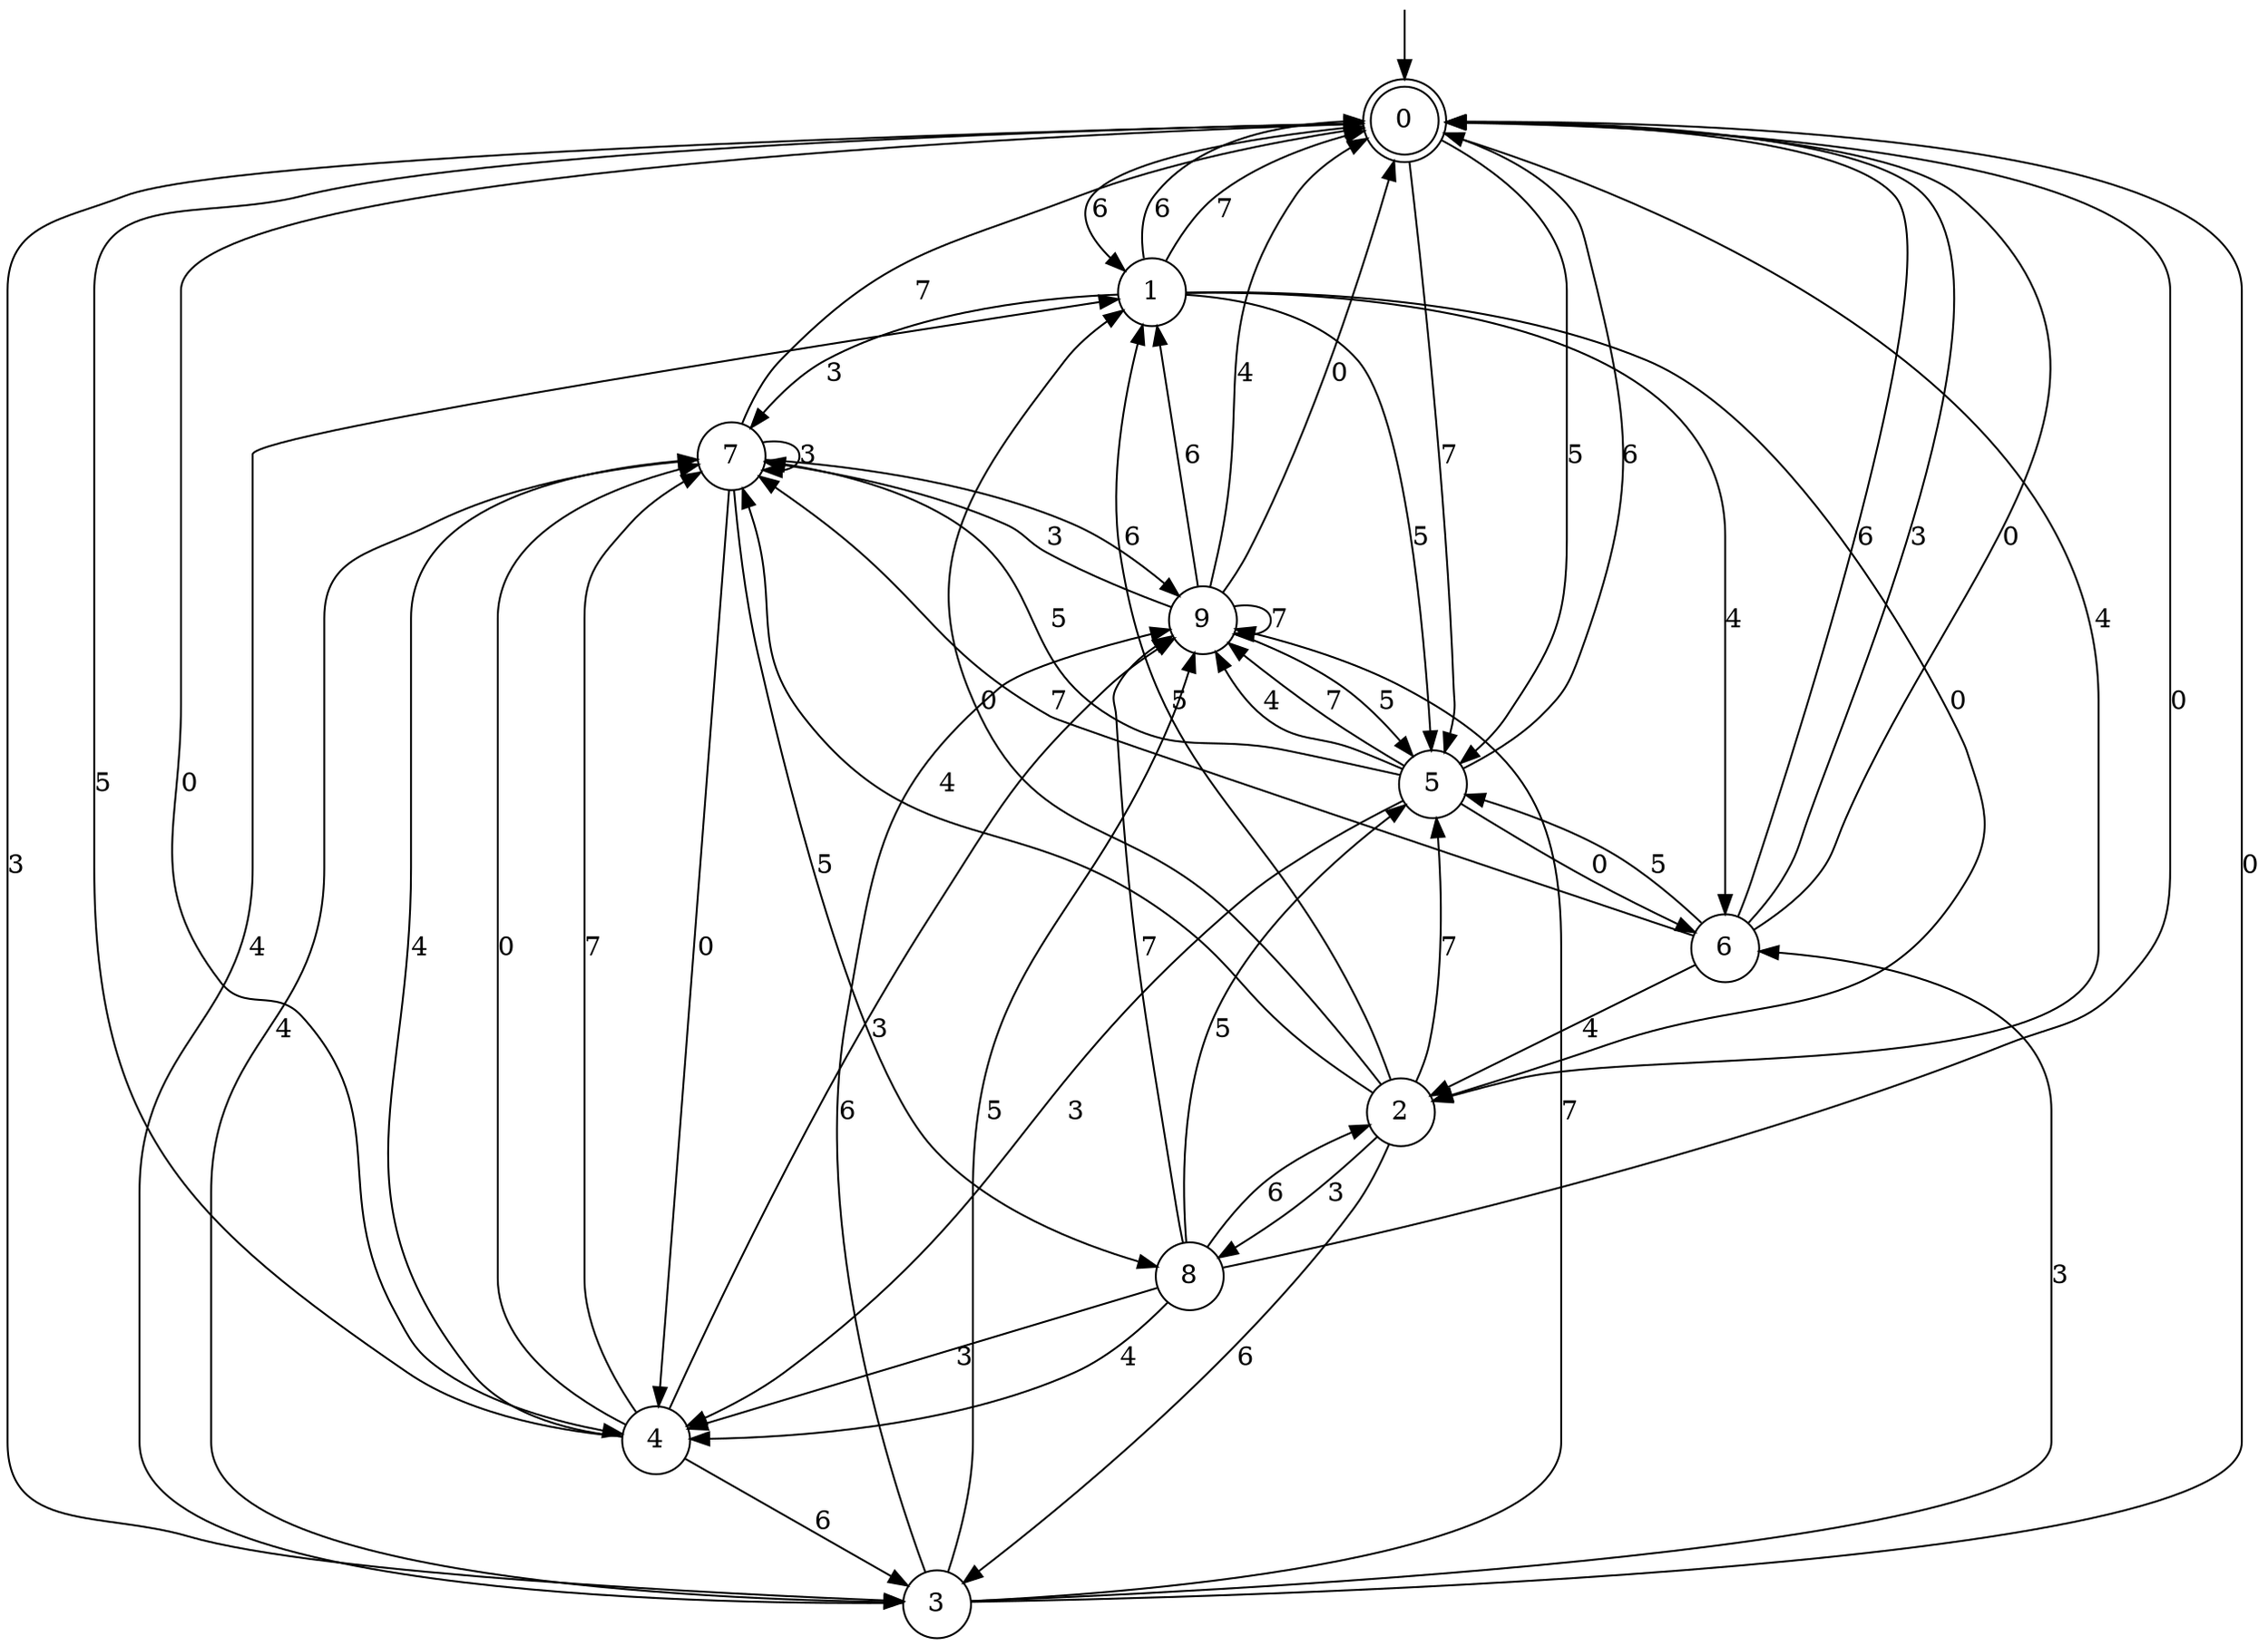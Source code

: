 digraph g {

	s0 [shape="doublecircle" label="0"];
	s1 [shape="circle" label="1"];
	s2 [shape="circle" label="2"];
	s3 [shape="circle" label="3"];
	s4 [shape="circle" label="4"];
	s5 [shape="circle" label="5"];
	s6 [shape="circle" label="6"];
	s7 [shape="circle" label="7"];
	s8 [shape="circle" label="8"];
	s9 [shape="circle" label="9"];
	s0 -> s1 [label="6"];
	s0 -> s2 [label="4"];
	s0 -> s3 [label="3"];
	s0 -> s4 [label="0"];
	s0 -> s5 [label="5"];
	s0 -> s5 [label="7"];
	s1 -> s0 [label="6"];
	s1 -> s6 [label="4"];
	s1 -> s7 [label="3"];
	s1 -> s2 [label="0"];
	s1 -> s5 [label="5"];
	s1 -> s0 [label="7"];
	s2 -> s3 [label="6"];
	s2 -> s7 [label="4"];
	s2 -> s8 [label="3"];
	s2 -> s1 [label="0"];
	s2 -> s1 [label="5"];
	s2 -> s5 [label="7"];
	s3 -> s9 [label="6"];
	s3 -> s1 [label="4"];
	s3 -> s6 [label="3"];
	s3 -> s0 [label="0"];
	s3 -> s9 [label="5"];
	s3 -> s9 [label="7"];
	s4 -> s3 [label="6"];
	s4 -> s7 [label="4"];
	s4 -> s9 [label="3"];
	s4 -> s7 [label="0"];
	s4 -> s0 [label="5"];
	s4 -> s7 [label="7"];
	s5 -> s0 [label="6"];
	s5 -> s9 [label="4"];
	s5 -> s4 [label="3"];
	s5 -> s6 [label="0"];
	s5 -> s7 [label="5"];
	s5 -> s9 [label="7"];
	s6 -> s0 [label="6"];
	s6 -> s2 [label="4"];
	s6 -> s0 [label="3"];
	s6 -> s0 [label="0"];
	s6 -> s5 [label="5"];
	s6 -> s7 [label="7"];
	s7 -> s9 [label="6"];
	s7 -> s3 [label="4"];
	s7 -> s7 [label="3"];
	s7 -> s4 [label="0"];
	s7 -> s8 [label="5"];
	s7 -> s0 [label="7"];
	s8 -> s2 [label="6"];
	s8 -> s4 [label="4"];
	s8 -> s4 [label="3"];
	s8 -> s0 [label="0"];
	s8 -> s5 [label="5"];
	s8 -> s9 [label="7"];
	s9 -> s1 [label="6"];
	s9 -> s0 [label="4"];
	s9 -> s7 [label="3"];
	s9 -> s0 [label="0"];
	s9 -> s5 [label="5"];
	s9 -> s9 [label="7"];

__start0 [label="" shape="none" width="0" height="0"];
__start0 -> s0;

}
